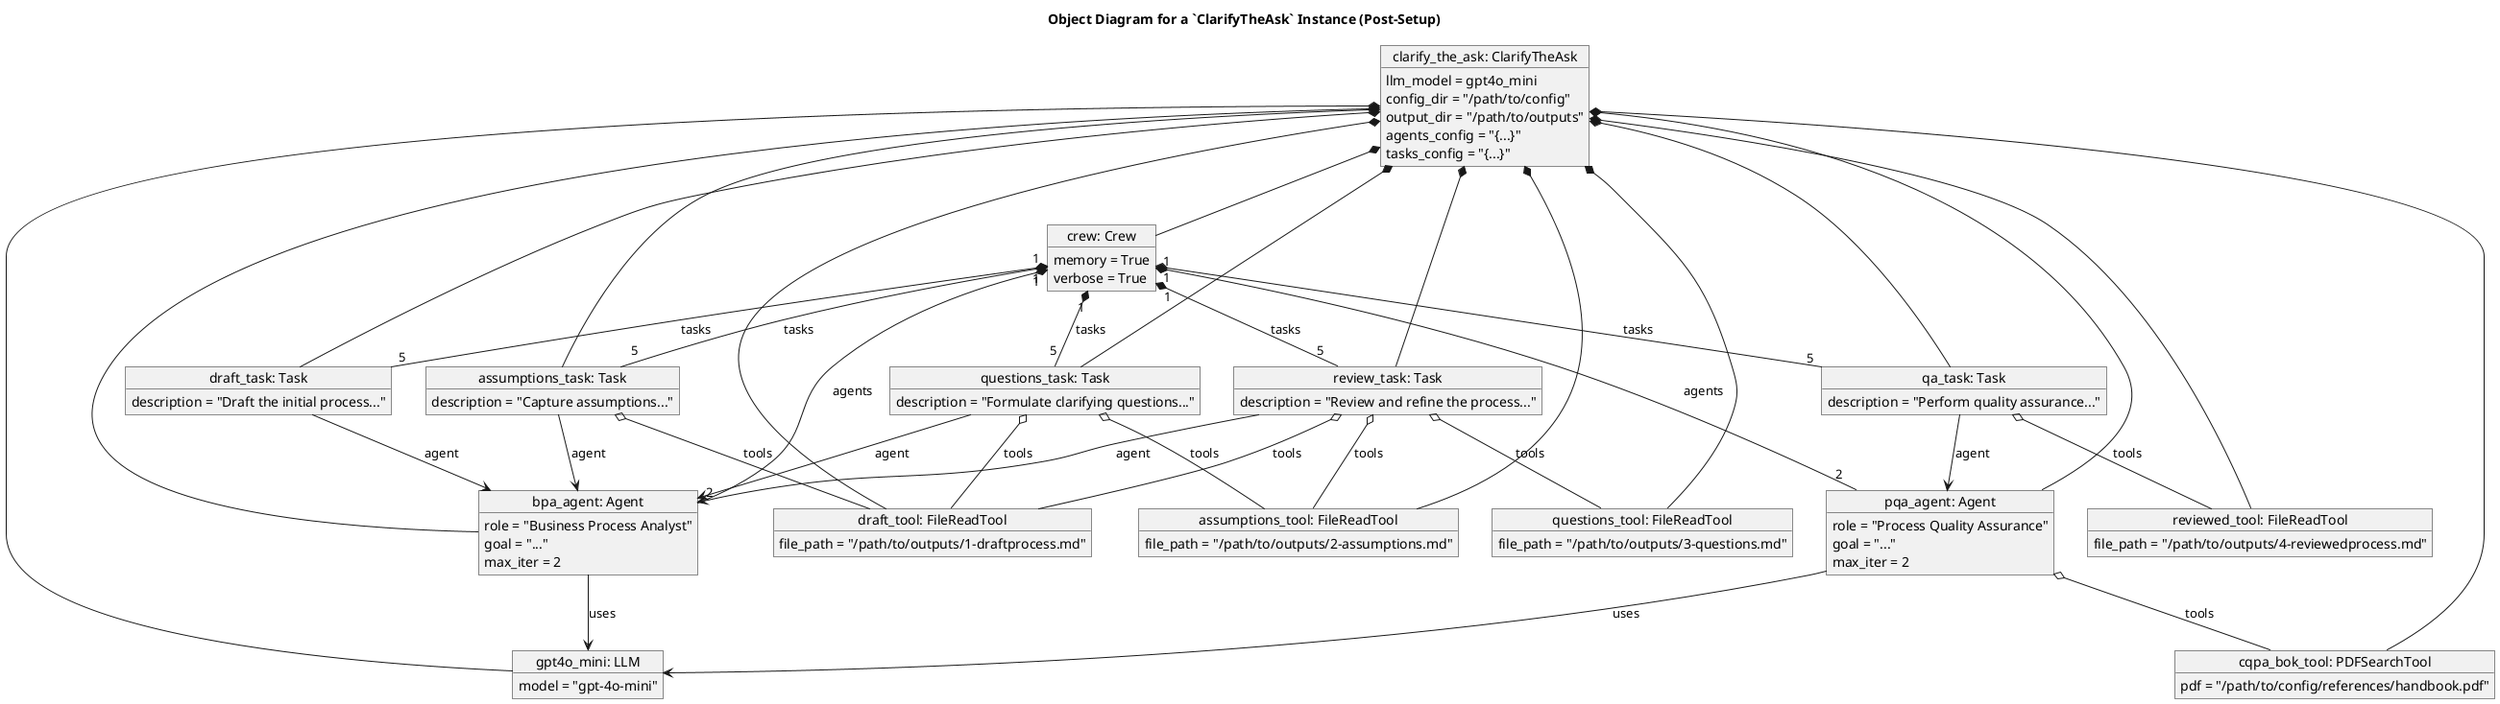 @startuml Object Diagram for a `ClarifyTheAsk` Instance (Post-Setup)

title Object Diagram for a `ClarifyTheAsk` Instance (Post-Setup)

' Main application object instance
object "clarify_the_ask: ClarifyTheAsk" as CTA {
  llm_model = gpt4o_mini
  config_dir = "/path/to/config"
  output_dir = "/path/to/outputs"
  agents_config = "{...}"
  tasks_config = "{...}"
}

' LLM instance
object "gpt4o_mini: LLM" as LLM_Instance {
  model = "gpt-4o-mini"
}

' Agent instances
object "bpa_agent: Agent" as BPA_Agent {
  role = "Business Process Analyst"
  goal = "..."
  max_iter = 2
}
object "pqa_agent: Agent" as PQA_Agent {
  role = "Process Quality Assurance"
  goal = "..."
  max_iter = 2
}

' Tool instances
object "draft_tool: FileReadTool" as DraftTool {
  file_path = "/path/to/outputs/1-draftprocess.md"
}
object "assumptions_tool: FileReadTool" as AssumptionsTool {
  file_path = "/path/to/outputs/2-assumptions.md"
}
object "questions_tool: FileReadTool" as QuestionsTool {
  file_path = "/path/to/outputs/3-questions.md"
}
object "reviewed_tool: FileReadTool" as ReviewedTool {
  file_path = "/path/to/outputs/4-reviewedprocess.md"
}
object "cqpa_bok_tool: PDFSearchTool" as PDFTool {
  pdf = "/path/to/config/references/handbook.pdf"
}

' Task instances
object "draft_task: Task" as DraftTask {
  description = "Draft the initial process..."
}
object "assumptions_task: Task" as AssumptionsTask {
  description = "Capture assumptions..."
}
object "questions_task: Task" as QuestionsTask {
  description = "Formulate clarifying questions..."
}
object "review_task: Task" as ReviewTask {
  description = "Review and refine the process..."
}
object "qa_task: Task" as QATask {
  description = "Perform quality assurance..."
}

' Crew instance
object "crew: Crew" as TheCrew {
  memory = True
  verbose = True
}

' --- Links between objects ---

' ClarifyTheAsk holds references to all created objects
CTA *-- LLM_Instance
CTA *-- BPA_Agent
CTA *-- PQA_Agent
CTA *-- DraftTool
CTA *-- AssumptionsTool
CTA *-- QuestionsTool
CTA *-- ReviewedTool
CTA *-- PDFTool
CTA *-- DraftTask
CTA *-- AssumptionsTask
CTA *-- QuestionsTask
CTA *-- ReviewTask
CTA *-- QATask
CTA *-- TheCrew

' Crew holds references to its agents and tasks
TheCrew "1" *-- "2" BPA_Agent : agents
TheCrew "1" *-- "2" PQA_Agent : agents
TheCrew "1" *-- "5" DraftTask : tasks
TheCrew "1" *-- "5" AssumptionsTask : tasks
TheCrew "1" *-- "5" QuestionsTask : tasks
TheCrew "1" *-- "5" ReviewTask : tasks
TheCrew "1" *-- "5" QATask : tasks

' Agents use the LLM
BPA_Agent --> LLM_Instance : uses
PQA_Agent --> LLM_Instance : uses

' PQA Agent has a specific tool
PQA_Agent o-- PDFTool : tools

' Tasks are assigned to agents
DraftTask --> BPA_Agent : agent
AssumptionsTask --> BPA_Agent : agent
QuestionsTask --> BPA_Agent : agent
ReviewTask --> BPA_Agent : agent
QATask --> PQA_Agent : agent

' Tasks use specific tools
AssumptionsTask o-- DraftTool : tools
QuestionsTask o-- DraftTool : tools
QuestionsTask o-- AssumptionsTool : tools
ReviewTask o-- DraftTool : tools
ReviewTask o-- AssumptionsTool : tools
ReviewTask o-- QuestionsTool : tools
QATask o-- ReviewedTool : tools

@enduml
